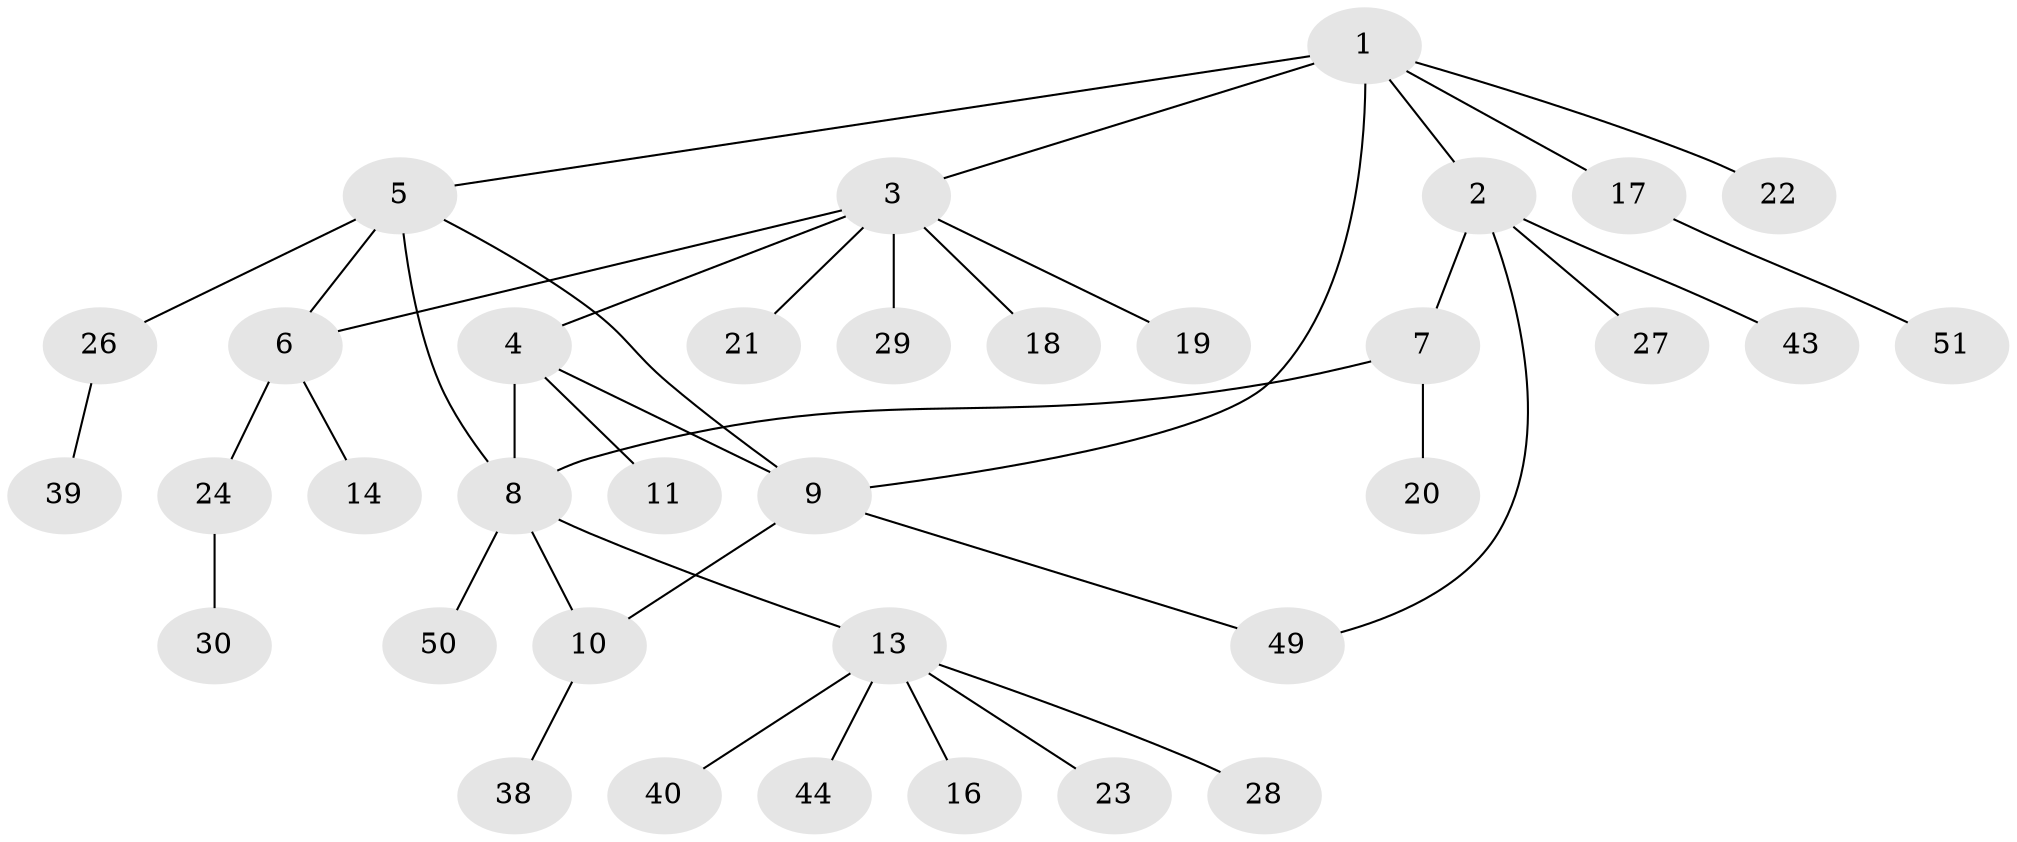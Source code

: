 // original degree distribution, {6: 0.0784313725490196, 5: 0.058823529411764705, 7: 0.0392156862745098, 4: 0.0392156862745098, 1: 0.6078431372549019, 3: 0.0784313725490196, 2: 0.09803921568627451}
// Generated by graph-tools (version 1.1) at 2025/19/03/04/25 18:19:44]
// undirected, 35 vertices, 41 edges
graph export_dot {
graph [start="1"]
  node [color=gray90,style=filled];
  1;
  2;
  3;
  4 [super="+32+34"];
  5;
  6 [super="+33+31+45"];
  7 [super="+36"];
  8;
  9;
  10 [super="+12+37"];
  11;
  13;
  14;
  16;
  17 [super="+41"];
  18 [super="+47"];
  19;
  20;
  21;
  22 [super="+35+25"];
  23;
  24;
  26;
  27;
  28;
  29;
  30;
  38;
  39;
  40;
  43 [super="+46"];
  44;
  49;
  50;
  51;
  1 -- 2;
  1 -- 3;
  1 -- 5;
  1 -- 9;
  1 -- 17;
  1 -- 22;
  2 -- 7;
  2 -- 27;
  2 -- 43;
  2 -- 49;
  3 -- 4;
  3 -- 6;
  3 -- 18;
  3 -- 19;
  3 -- 21;
  3 -- 29;
  4 -- 8;
  4 -- 9;
  4 -- 11;
  5 -- 6;
  5 -- 8;
  5 -- 9;
  5 -- 26;
  6 -- 14;
  6 -- 24;
  7 -- 8;
  7 -- 20;
  8 -- 10;
  8 -- 13;
  8 -- 50;
  9 -- 10;
  9 -- 49;
  10 -- 38;
  13 -- 16;
  13 -- 23;
  13 -- 28;
  13 -- 40;
  13 -- 44;
  17 -- 51;
  24 -- 30;
  26 -- 39;
}
